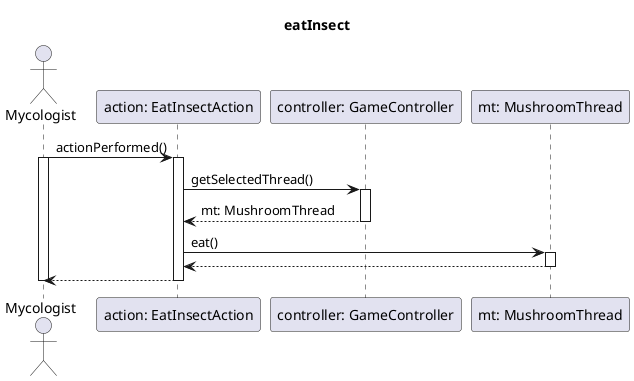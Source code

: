 @startuml eatInsectMVC

title eatInsect
actor "Mycologist" as mc
participant "action: EatInsectAction" as act
participant "controller: GameController" as ctr
participant "mt: MushroomThread" as mt

mc -> act: actionPerformed()
activate mc
activate act

act -> ctr: getSelectedThread()
activate ctr

act <-- ctr: mt: MushroomThread
deactivate ctr

act -> mt: eat()
activate mt

act <-- mt
deactivate mt

mc <-- act
deactivate act

deactivate mc

@enduml